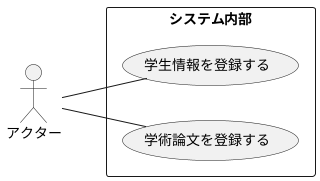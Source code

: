 @startuml Web学生論文
left to right direction
actor "アクター" as fc
rectangle システム内部 {
  usecase "学生情報を登録する" as UC1
  usecase "学術論文を登録する" as UC2
}
fc -- UC1
fc -- UC2
@enduml
